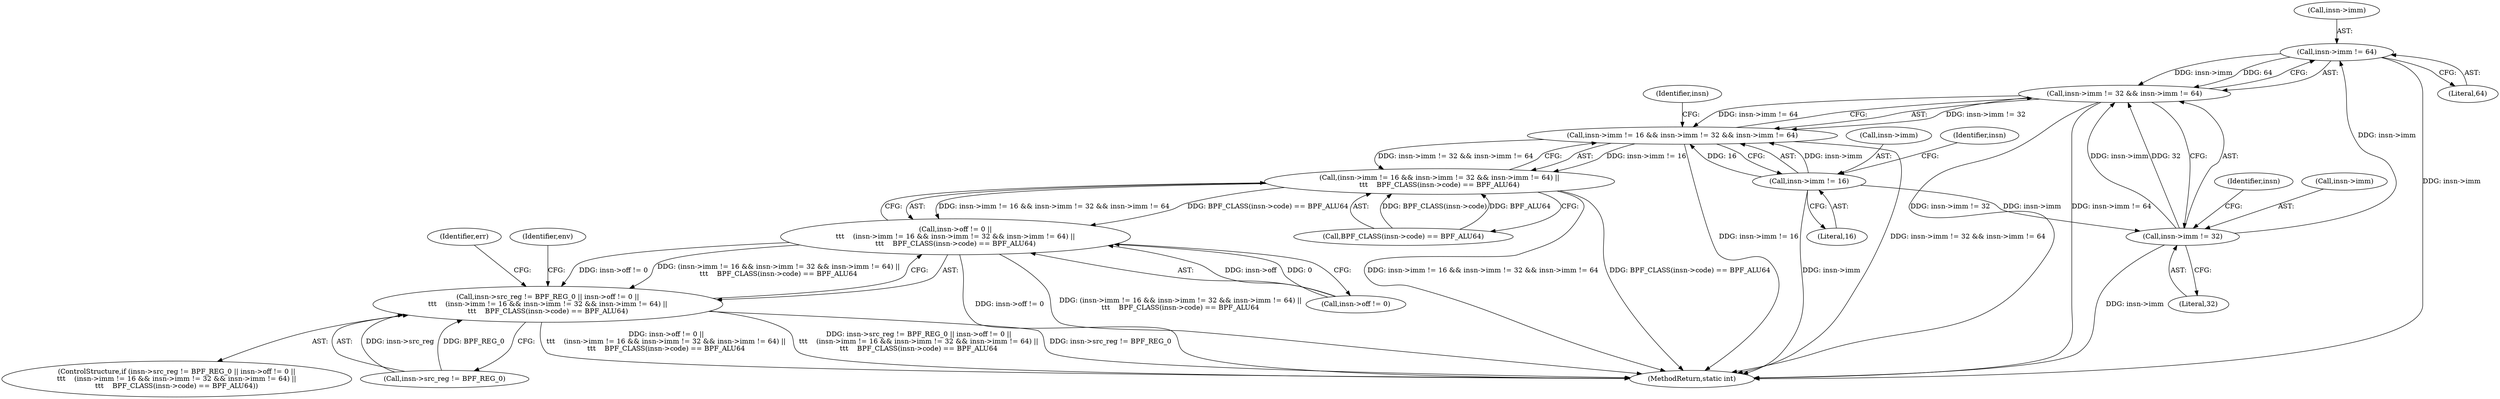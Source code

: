 digraph "0_linux_0c17d1d2c61936401f4702e1846e2c19b200f958_0@pointer" {
"1000203" [label="(Call,insn->imm != 64)"];
"1000198" [label="(Call,insn->imm != 32)"];
"1000192" [label="(Call,insn->imm != 16)"];
"1000197" [label="(Call,insn->imm != 32 && insn->imm != 64)"];
"1000191" [label="(Call,insn->imm != 16 && insn->imm != 32 && insn->imm != 64)"];
"1000190" [label="(Call,(insn->imm != 16 && insn->imm != 32 && insn->imm != 64) ||\n\t\t\t    BPF_CLASS(insn->code) == BPF_ALU64)"];
"1000184" [label="(Call,insn->off != 0 ||\n\t\t\t    (insn->imm != 16 && insn->imm != 32 && insn->imm != 64) ||\n\t\t\t    BPF_CLASS(insn->code) == BPF_ALU64)"];
"1000178" [label="(Call,insn->src_reg != BPF_REG_0 || insn->off != 0 ||\n\t\t\t    (insn->imm != 16 && insn->imm != 32 && insn->imm != 64) ||\n\t\t\t    BPF_CLASS(insn->code) == BPF_ALU64)"];
"1000204" [label="(Call,insn->imm)"];
"1000190" [label="(Call,(insn->imm != 16 && insn->imm != 32 && insn->imm != 64) ||\n\t\t\t    BPF_CLASS(insn->code) == BPF_ALU64)"];
"1000177" [label="(ControlStructure,if (insn->src_reg != BPF_REG_0 || insn->off != 0 ||\n\t\t\t    (insn->imm != 16 && insn->imm != 32 && insn->imm != 64) ||\n\t\t\t    BPF_CLASS(insn->code) == BPF_ALU64))"];
"1000192" [label="(Call,insn->imm != 16)"];
"1000651" [label="(MethodReturn,static int)"];
"1000200" [label="(Identifier,insn)"];
"1000184" [label="(Call,insn->off != 0 ||\n\t\t\t    (insn->imm != 16 && insn->imm != 32 && insn->imm != 64) ||\n\t\t\t    BPF_CLASS(insn->code) == BPF_ALU64)"];
"1000203" [label="(Call,insn->imm != 64)"];
"1000198" [label="(Call,insn->imm != 32)"];
"1000191" [label="(Call,insn->imm != 16 && insn->imm != 32 && insn->imm != 64)"];
"1000211" [label="(Identifier,insn)"];
"1000197" [label="(Call,insn->imm != 32 && insn->imm != 64)"];
"1000178" [label="(Call,insn->src_reg != BPF_REG_0 || insn->off != 0 ||\n\t\t\t    (insn->imm != 16 && insn->imm != 32 && insn->imm != 64) ||\n\t\t\t    BPF_CLASS(insn->code) == BPF_ALU64)"];
"1000205" [label="(Identifier,insn)"];
"1000196" [label="(Literal,16)"];
"1000208" [label="(Call,BPF_CLASS(insn->code) == BPF_ALU64)"];
"1000216" [label="(Identifier,env)"];
"1000179" [label="(Call,insn->src_reg != BPF_REG_0)"];
"1000202" [label="(Literal,32)"];
"1000193" [label="(Call,insn->imm)"];
"1000222" [label="(Identifier,err)"];
"1000185" [label="(Call,insn->off != 0)"];
"1000199" [label="(Call,insn->imm)"];
"1000207" [label="(Literal,64)"];
"1000203" -> "1000197"  [label="AST: "];
"1000203" -> "1000207"  [label="CFG: "];
"1000204" -> "1000203"  [label="AST: "];
"1000207" -> "1000203"  [label="AST: "];
"1000197" -> "1000203"  [label="CFG: "];
"1000203" -> "1000651"  [label="DDG: insn->imm"];
"1000203" -> "1000197"  [label="DDG: insn->imm"];
"1000203" -> "1000197"  [label="DDG: 64"];
"1000198" -> "1000203"  [label="DDG: insn->imm"];
"1000198" -> "1000197"  [label="AST: "];
"1000198" -> "1000202"  [label="CFG: "];
"1000199" -> "1000198"  [label="AST: "];
"1000202" -> "1000198"  [label="AST: "];
"1000205" -> "1000198"  [label="CFG: "];
"1000197" -> "1000198"  [label="CFG: "];
"1000198" -> "1000651"  [label="DDG: insn->imm"];
"1000198" -> "1000197"  [label="DDG: insn->imm"];
"1000198" -> "1000197"  [label="DDG: 32"];
"1000192" -> "1000198"  [label="DDG: insn->imm"];
"1000192" -> "1000191"  [label="AST: "];
"1000192" -> "1000196"  [label="CFG: "];
"1000193" -> "1000192"  [label="AST: "];
"1000196" -> "1000192"  [label="AST: "];
"1000200" -> "1000192"  [label="CFG: "];
"1000191" -> "1000192"  [label="CFG: "];
"1000192" -> "1000651"  [label="DDG: insn->imm"];
"1000192" -> "1000191"  [label="DDG: insn->imm"];
"1000192" -> "1000191"  [label="DDG: 16"];
"1000197" -> "1000191"  [label="AST: "];
"1000191" -> "1000197"  [label="CFG: "];
"1000197" -> "1000651"  [label="DDG: insn->imm != 64"];
"1000197" -> "1000651"  [label="DDG: insn->imm != 32"];
"1000197" -> "1000191"  [label="DDG: insn->imm != 32"];
"1000197" -> "1000191"  [label="DDG: insn->imm != 64"];
"1000191" -> "1000190"  [label="AST: "];
"1000211" -> "1000191"  [label="CFG: "];
"1000190" -> "1000191"  [label="CFG: "];
"1000191" -> "1000651"  [label="DDG: insn->imm != 32 && insn->imm != 64"];
"1000191" -> "1000651"  [label="DDG: insn->imm != 16"];
"1000191" -> "1000190"  [label="DDG: insn->imm != 16"];
"1000191" -> "1000190"  [label="DDG: insn->imm != 32 && insn->imm != 64"];
"1000190" -> "1000184"  [label="AST: "];
"1000190" -> "1000208"  [label="CFG: "];
"1000208" -> "1000190"  [label="AST: "];
"1000184" -> "1000190"  [label="CFG: "];
"1000190" -> "1000651"  [label="DDG: insn->imm != 16 && insn->imm != 32 && insn->imm != 64"];
"1000190" -> "1000651"  [label="DDG: BPF_CLASS(insn->code) == BPF_ALU64"];
"1000190" -> "1000184"  [label="DDG: insn->imm != 16 && insn->imm != 32 && insn->imm != 64"];
"1000190" -> "1000184"  [label="DDG: BPF_CLASS(insn->code) == BPF_ALU64"];
"1000208" -> "1000190"  [label="DDG: BPF_CLASS(insn->code)"];
"1000208" -> "1000190"  [label="DDG: BPF_ALU64"];
"1000184" -> "1000178"  [label="AST: "];
"1000184" -> "1000185"  [label="CFG: "];
"1000185" -> "1000184"  [label="AST: "];
"1000178" -> "1000184"  [label="CFG: "];
"1000184" -> "1000651"  [label="DDG: insn->off != 0"];
"1000184" -> "1000651"  [label="DDG: (insn->imm != 16 && insn->imm != 32 && insn->imm != 64) ||\n\t\t\t    BPF_CLASS(insn->code) == BPF_ALU64"];
"1000184" -> "1000178"  [label="DDG: insn->off != 0"];
"1000184" -> "1000178"  [label="DDG: (insn->imm != 16 && insn->imm != 32 && insn->imm != 64) ||\n\t\t\t    BPF_CLASS(insn->code) == BPF_ALU64"];
"1000185" -> "1000184"  [label="DDG: insn->off"];
"1000185" -> "1000184"  [label="DDG: 0"];
"1000178" -> "1000177"  [label="AST: "];
"1000178" -> "1000179"  [label="CFG: "];
"1000179" -> "1000178"  [label="AST: "];
"1000216" -> "1000178"  [label="CFG: "];
"1000222" -> "1000178"  [label="CFG: "];
"1000178" -> "1000651"  [label="DDG: insn->src_reg != BPF_REG_0 || insn->off != 0 ||\n\t\t\t    (insn->imm != 16 && insn->imm != 32 && insn->imm != 64) ||\n\t\t\t    BPF_CLASS(insn->code) == BPF_ALU64"];
"1000178" -> "1000651"  [label="DDG: insn->src_reg != BPF_REG_0"];
"1000178" -> "1000651"  [label="DDG: insn->off != 0 ||\n\t\t\t    (insn->imm != 16 && insn->imm != 32 && insn->imm != 64) ||\n\t\t\t    BPF_CLASS(insn->code) == BPF_ALU64"];
"1000179" -> "1000178"  [label="DDG: insn->src_reg"];
"1000179" -> "1000178"  [label="DDG: BPF_REG_0"];
}
